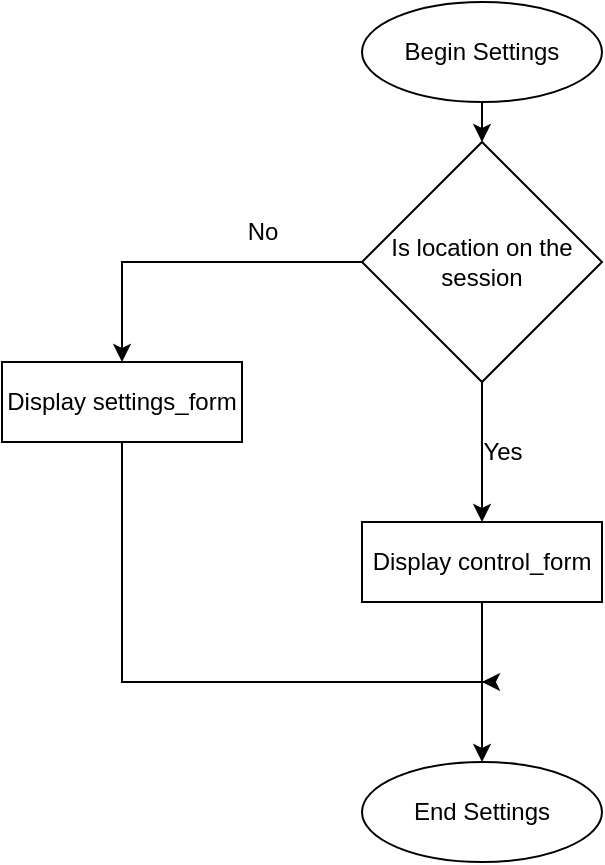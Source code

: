 <mxfile version="24.7.7">
  <diagram name="Page-1" id="kWzpsoDcdl2X75EuScx2">
    <mxGraphModel dx="954" dy="618" grid="1" gridSize="10" guides="1" tooltips="1" connect="1" arrows="1" fold="1" page="1" pageScale="1" pageWidth="827" pageHeight="1169" math="0" shadow="0">
      <root>
        <mxCell id="0" />
        <mxCell id="1" parent="0" />
        <mxCell id="Nkkfnbg8zN6Xrn1Q_kGs-16" style="edgeStyle=orthogonalEdgeStyle;rounded=0;orthogonalLoop=1;jettySize=auto;html=1;exitX=0.5;exitY=1;exitDx=0;exitDy=0;entryX=0.5;entryY=0;entryDx=0;entryDy=0;" edge="1" parent="1" source="Nkkfnbg8zN6Xrn1Q_kGs-1" target="Nkkfnbg8zN6Xrn1Q_kGs-4">
          <mxGeometry relative="1" as="geometry" />
        </mxCell>
        <mxCell id="Nkkfnbg8zN6Xrn1Q_kGs-1" value="Begin Settings" style="ellipse;whiteSpace=wrap;html=1;" vertex="1" parent="1">
          <mxGeometry x="380" y="60" width="120" height="50" as="geometry" />
        </mxCell>
        <mxCell id="Nkkfnbg8zN6Xrn1Q_kGs-2" value="End Settings" style="ellipse;whiteSpace=wrap;html=1;" vertex="1" parent="1">
          <mxGeometry x="380" y="440" width="120" height="50" as="geometry" />
        </mxCell>
        <mxCell id="Nkkfnbg8zN6Xrn1Q_kGs-6" style="edgeStyle=orthogonalEdgeStyle;rounded=0;orthogonalLoop=1;jettySize=auto;html=1;exitX=0.5;exitY=1;exitDx=0;exitDy=0;entryX=0.5;entryY=0;entryDx=0;entryDy=0;" edge="1" parent="1" source="Nkkfnbg8zN6Xrn1Q_kGs-4" target="Nkkfnbg8zN6Xrn1Q_kGs-11">
          <mxGeometry relative="1" as="geometry">
            <mxPoint x="440" y="300" as="targetPoint" />
          </mxGeometry>
        </mxCell>
        <mxCell id="Nkkfnbg8zN6Xrn1Q_kGs-9" style="edgeStyle=orthogonalEdgeStyle;rounded=0;orthogonalLoop=1;jettySize=auto;html=1;exitX=0;exitY=0.5;exitDx=0;exitDy=0;entryX=0.5;entryY=0;entryDx=0;entryDy=0;" edge="1" parent="1" source="Nkkfnbg8zN6Xrn1Q_kGs-4" target="Nkkfnbg8zN6Xrn1Q_kGs-15">
          <mxGeometry relative="1" as="geometry">
            <mxPoint x="260" y="190" as="targetPoint" />
          </mxGeometry>
        </mxCell>
        <mxCell id="Nkkfnbg8zN6Xrn1Q_kGs-4" value="Is location on the session" style="rhombus;whiteSpace=wrap;html=1;" vertex="1" parent="1">
          <mxGeometry x="380" y="130" width="120" height="120" as="geometry" />
        </mxCell>
        <mxCell id="Nkkfnbg8zN6Xrn1Q_kGs-7" value="Yes" style="text;html=1;align=center;verticalAlign=middle;resizable=0;points=[];autosize=1;strokeColor=none;fillColor=none;" vertex="1" parent="1">
          <mxGeometry x="430" y="270" width="40" height="30" as="geometry" />
        </mxCell>
        <mxCell id="Nkkfnbg8zN6Xrn1Q_kGs-10" value="No" style="text;html=1;align=center;verticalAlign=middle;resizable=0;points=[];autosize=1;strokeColor=none;fillColor=none;" vertex="1" parent="1">
          <mxGeometry x="310" y="160" width="40" height="30" as="geometry" />
        </mxCell>
        <mxCell id="Nkkfnbg8zN6Xrn1Q_kGs-12" style="edgeStyle=orthogonalEdgeStyle;rounded=0;orthogonalLoop=1;jettySize=auto;html=1;entryX=0.5;entryY=0;entryDx=0;entryDy=0;" edge="1" parent="1" source="Nkkfnbg8zN6Xrn1Q_kGs-11" target="Nkkfnbg8zN6Xrn1Q_kGs-2">
          <mxGeometry relative="1" as="geometry" />
        </mxCell>
        <mxCell id="Nkkfnbg8zN6Xrn1Q_kGs-11" value="Display control_form" style="rounded=0;whiteSpace=wrap;html=1;" vertex="1" parent="1">
          <mxGeometry x="380" y="320" width="120" height="40" as="geometry" />
        </mxCell>
        <mxCell id="Nkkfnbg8zN6Xrn1Q_kGs-14" style="edgeStyle=orthogonalEdgeStyle;rounded=0;orthogonalLoop=1;jettySize=auto;html=1;" edge="1" parent="1" source="Nkkfnbg8zN6Xrn1Q_kGs-15">
          <mxGeometry relative="1" as="geometry">
            <mxPoint x="440" y="400" as="targetPoint" />
            <Array as="points">
              <mxPoint x="260" y="400" />
              <mxPoint x="441" y="400" />
            </Array>
          </mxGeometry>
        </mxCell>
        <mxCell id="Nkkfnbg8zN6Xrn1Q_kGs-15" value="Display settings_form" style="rounded=0;whiteSpace=wrap;html=1;" vertex="1" parent="1">
          <mxGeometry x="200" y="240" width="120" height="40" as="geometry" />
        </mxCell>
      </root>
    </mxGraphModel>
  </diagram>
</mxfile>
